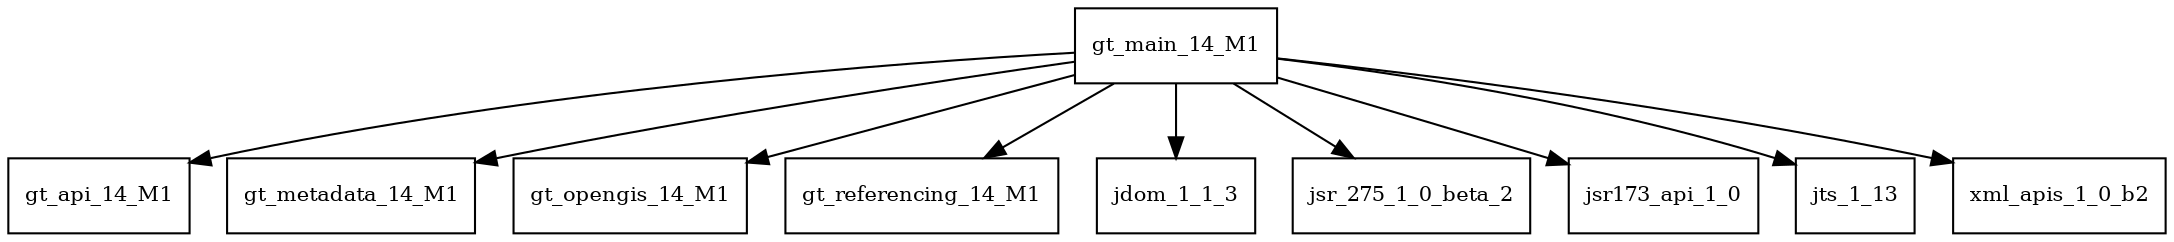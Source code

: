 digraph gt_main_14_M1_dependencies {
  node [shape = box, fontsize=10.0];
  gt_main_14_M1 -> gt_api_14_M1;
  gt_main_14_M1 -> gt_metadata_14_M1;
  gt_main_14_M1 -> gt_opengis_14_M1;
  gt_main_14_M1 -> gt_referencing_14_M1;
  gt_main_14_M1 -> jdom_1_1_3;
  gt_main_14_M1 -> jsr_275_1_0_beta_2;
  gt_main_14_M1 -> jsr173_api_1_0;
  gt_main_14_M1 -> jts_1_13;
  gt_main_14_M1 -> xml_apis_1_0_b2;
}
